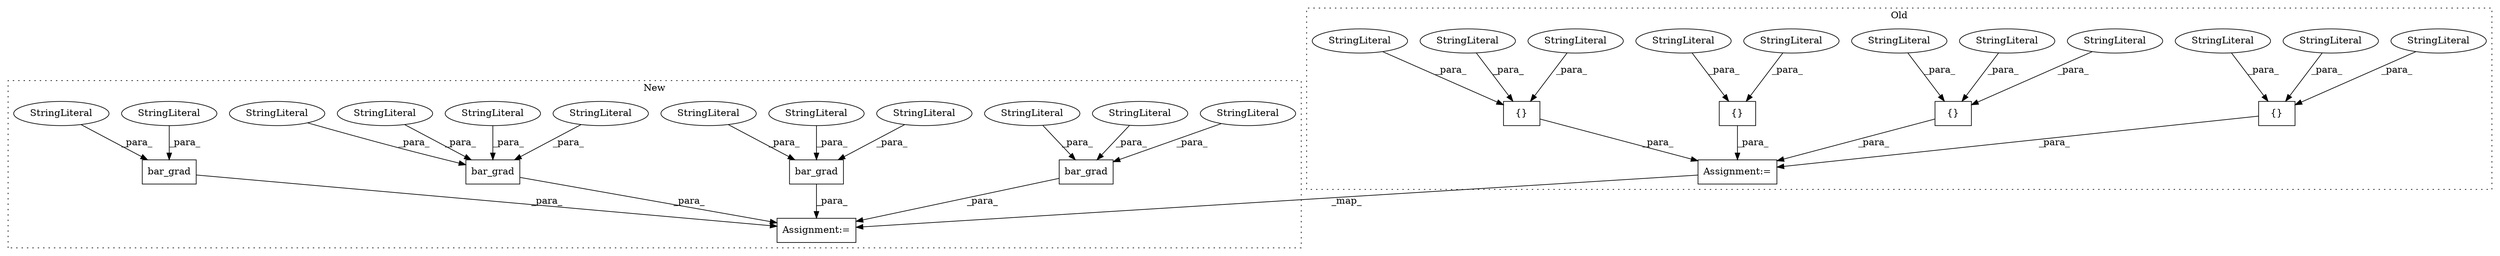 digraph G {
subgraph cluster0 {
1 [label="{}" a="4" s="23551,23687" l="1,1" shape="box"];
3 [label="StringLiteral" a="45" s="23566" l="14" shape="ellipse"];
5 [label="StringLiteral" a="45" s="23581" l="106" shape="ellipse"];
7 [label="StringLiteral" a="45" s="23552" l="13" shape="ellipse"];
8 [label="Assignment:=" a="7" s="23200" l="1" shape="box"];
10 [label="{}" a="4" s="23242,23343" l="1,1" shape="box"];
15 [label="StringLiteral" a="45" s="23257" l="14" shape="ellipse"];
16 [label="{}" a="4" s="23379,23515" l="1,1" shape="box"];
17 [label="StringLiteral" a="45" s="23394" l="14" shape="ellipse"];
18 [label="StringLiteral" a="45" s="23409" l="106" shape="ellipse"];
19 [label="StringLiteral" a="45" s="23380" l="13" shape="ellipse"];
20 [label="StringLiteral" a="45" s="23272" l="71" shape="ellipse"];
23 [label="{}" a="4" s="23723,23859" l="1,1" shape="box"];
25 [label="StringLiteral" a="45" s="23753" l="106" shape="ellipse"];
26 [label="StringLiteral" a="45" s="23738" l="14" shape="ellipse"];
27 [label="StringLiteral" a="45" s="23724" l="13" shape="ellipse"];
label = "Old";
style="dotted";
}
subgraph cluster1 {
2 [label="bar_grad" a="32" s="20423,20509" l="9,1" shape="box"];
4 [label="StringLiteral" a="45" s="20432" l="20" shape="ellipse"];
6 [label="StringLiteral" a="45" s="20470" l="17" shape="ellipse"];
9 [label="Assignment:=" a="7" s="20322" l="1" shape="box"];
11 [label="bar_grad" a="32" s="20643,20729" l="9,1" shape="box"];
12 [label="StringLiteral" a="45" s="20690" l="17" shape="ellipse"];
13 [label="bar_grad" a="32" s="20533,20619" l="9,1" shape="box"];
14 [label="StringLiteral" a="45" s="20598" l="21" shape="ellipse"];
21 [label="StringLiteral" a="45" s="20652" l="20" shape="ellipse"];
22 [label="StringLiteral" a="45" s="20708" l="21" shape="ellipse"];
24 [label="bar_grad" a="32" s="20352,20399" l="9,1" shape="box"];
28 [label="StringLiteral" a="45" s="20580" l="17" shape="ellipse"];
29 [label="StringLiteral" a="45" s="20563" l="16" shape="ellipse"];
30 [label="StringLiteral" a="45" s="20542" l="20" shape="ellipse"];
31 [label="StringLiteral" a="45" s="20361" l="16" shape="ellipse"];
32 [label="StringLiteral" a="45" s="20488" l="21" shape="ellipse"];
33 [label="StringLiteral" a="45" s="20378" l="21" shape="ellipse"];
label = "New";
style="dotted";
}
1 -> 8 [label="_para_"];
2 -> 9 [label="_para_"];
3 -> 1 [label="_para_"];
4 -> 2 [label="_para_"];
5 -> 1 [label="_para_"];
6 -> 2 [label="_para_"];
7 -> 1 [label="_para_"];
8 -> 9 [label="_map_"];
10 -> 8 [label="_para_"];
11 -> 9 [label="_para_"];
12 -> 11 [label="_para_"];
13 -> 9 [label="_para_"];
14 -> 13 [label="_para_"];
15 -> 10 [label="_para_"];
16 -> 8 [label="_para_"];
17 -> 16 [label="_para_"];
18 -> 16 [label="_para_"];
19 -> 16 [label="_para_"];
20 -> 10 [label="_para_"];
21 -> 11 [label="_para_"];
22 -> 11 [label="_para_"];
23 -> 8 [label="_para_"];
24 -> 9 [label="_para_"];
25 -> 23 [label="_para_"];
26 -> 23 [label="_para_"];
27 -> 23 [label="_para_"];
28 -> 13 [label="_para_"];
29 -> 13 [label="_para_"];
30 -> 13 [label="_para_"];
31 -> 24 [label="_para_"];
32 -> 2 [label="_para_"];
33 -> 24 [label="_para_"];
}